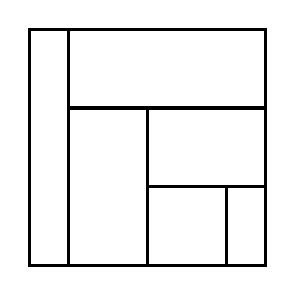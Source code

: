 \begin{tikzpicture}[very thick, scale=.5]
    \draw (0,0) rectangle (1,6);
    \draw (1,4) rectangle (6,6);
    \draw (1,0) rectangle (3,4);
    \draw (3,2) rectangle (6,4);
    \draw (3,0) rectangle (5,2);
    \draw (5,0) rectangle (6,2);
\end{tikzpicture}
